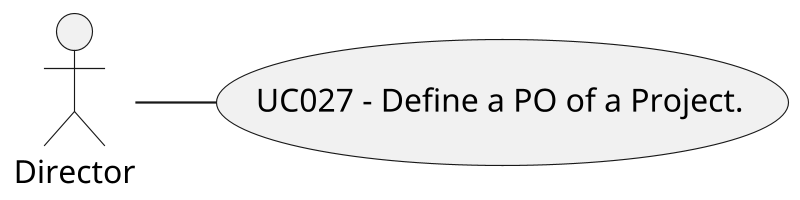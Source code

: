 @startuml
scale 800 width
skinparam monochrome true
actor Director
usecase (UC027 - Define a PO of a Project.)

:Director: -----right-- (UC027 - Define a PO of a Project.)
@enduml
